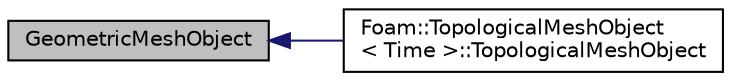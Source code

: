 digraph "GeometricMeshObject"
{
  bgcolor="transparent";
  edge [fontname="Helvetica",fontsize="10",labelfontname="Helvetica",labelfontsize="10"];
  node [fontname="Helvetica",fontsize="10",shape=record];
  rankdir="LR";
  Node1 [label="GeometricMeshObject",height=0.2,width=0.4,color="black", fillcolor="grey75", style="filled" fontcolor="black"];
  Node1 -> Node2 [dir="back",color="midnightblue",fontsize="10",style="solid",fontname="Helvetica"];
  Node2 [label="Foam::TopologicalMeshObject\l\< Time \>::TopologicalMeshObject",height=0.2,width=0.4,color="black",URL="$classFoam_1_1TopologicalMeshObject.html#a89da4f14abd4c9cc80cc8ba94573a6d3",tooltip="Construct from name and instance on registry. "];
}

